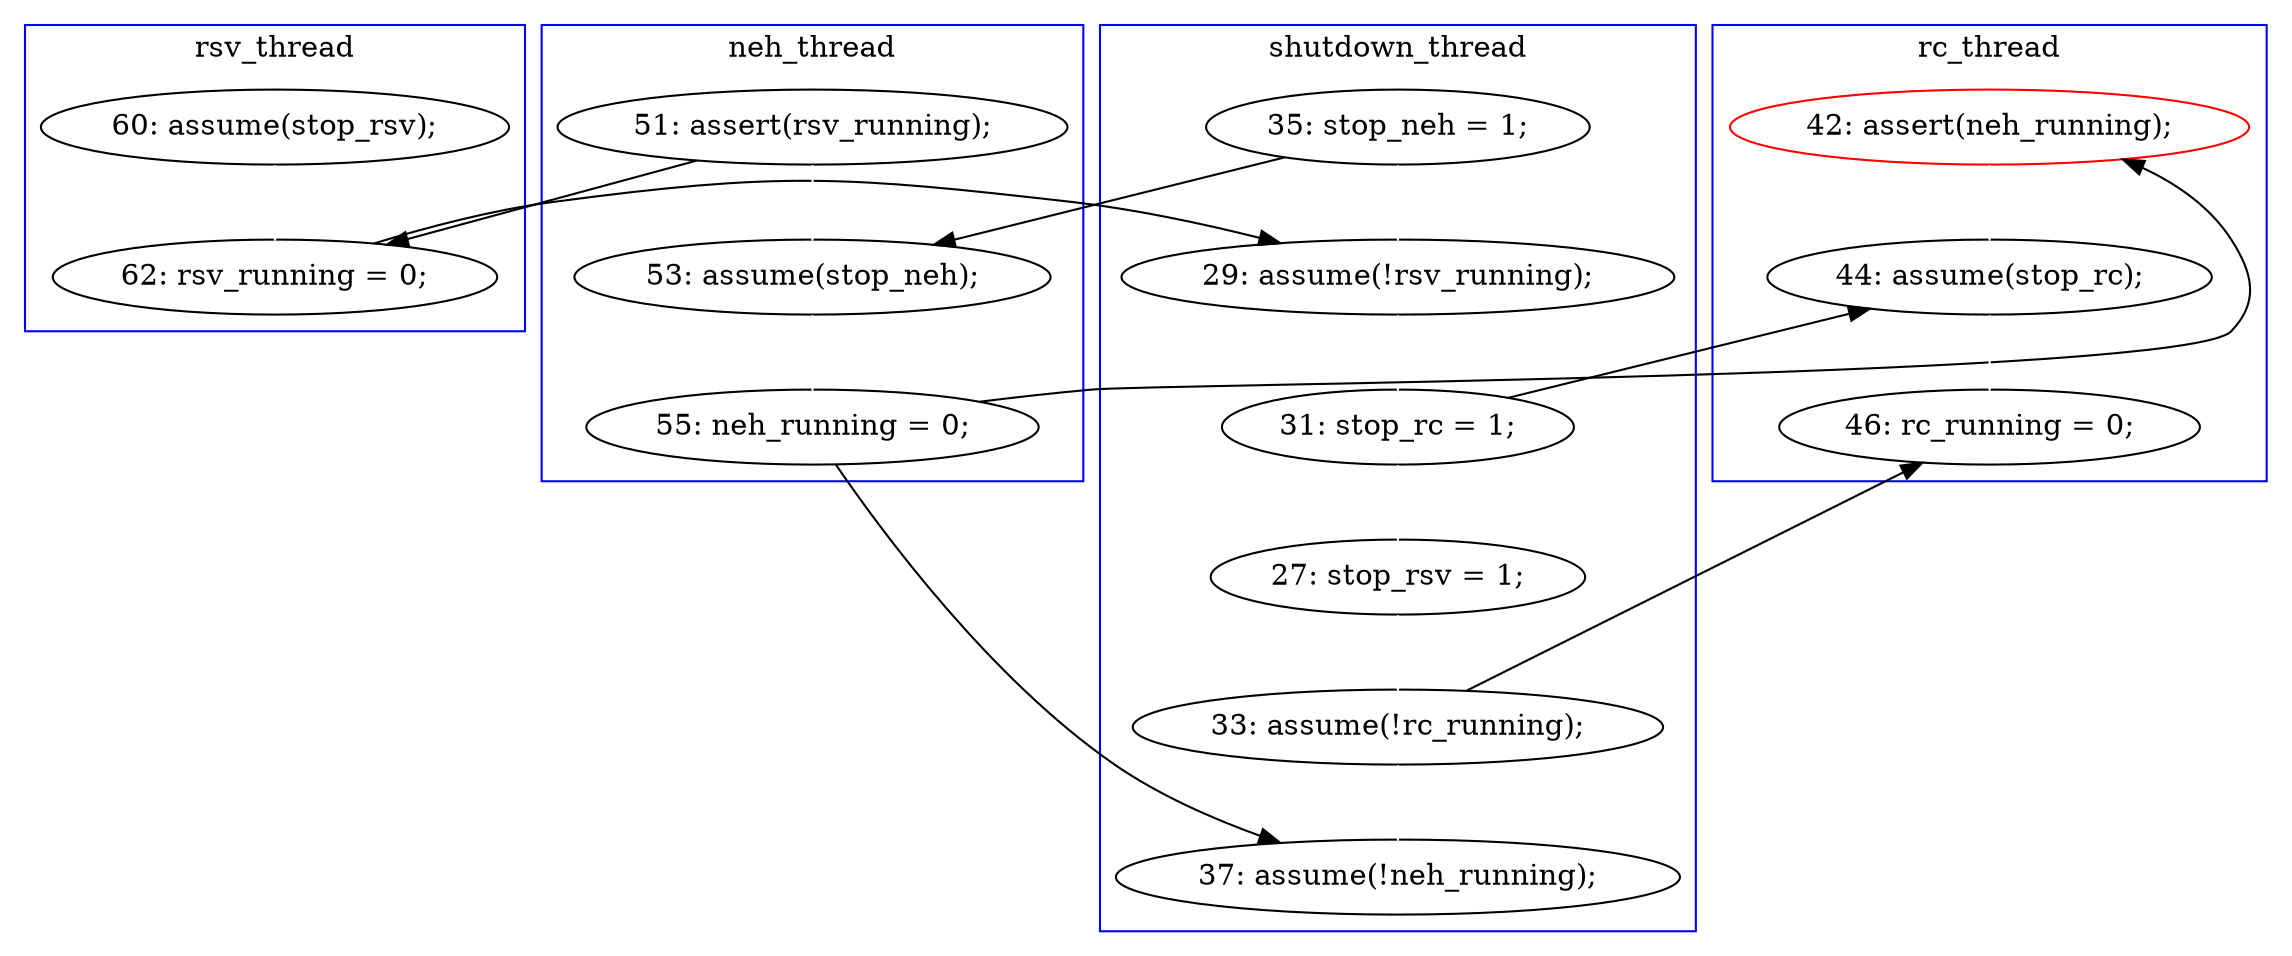 digraph Counterexample {
	22 -> 23 [color = black, style = solid, constraint = false]
	27 -> 29 [color = white, style = solid]
	16 -> 18 [color = white, style = solid]
	14 -> 16 [color = white, style = solid]
	24 -> 26 [color = white, style = solid]
	19 -> 34 [color = white, style = solid]
	24 -> 34 [color = black, style = solid, constraint = false]
	14 -> 22 [color = black, style = solid, constraint = false]
	21 -> 22 [color = white, style = solid]
	23 -> 24 [color = white, style = solid]
	34 -> 35 [color = white, style = solid]
	15 -> 16 [color = black, style = solid, constraint = false]
	18 -> 29 [color = black, style = solid, constraint = false]
	18 -> 19 [color = black, style = solid, constraint = false]
	26 -> 27 [color = white, style = solid]
	15 -> 23 [color = white, style = solid]
	27 -> 35 [color = black, style = solid, constraint = false]
	subgraph cluster4 {
		label = rsv_thread
		color = blue
		21  [label = "60: assume(stop_rsv);"]
		22  [label = "62: rsv_running = 0;"]
	}
	subgraph cluster1 {
		label = shutdown_thread
		color = blue
		29  [label = "37: assume(!neh_running);"]
		24  [label = "31: stop_rc = 1;"]
		26  [label = "27: stop_rsv = 1;"]
		15  [label = "35: stop_neh = 1;"]
		27  [label = "33: assume(!rc_running);"]
		23  [label = "29: assume(!rsv_running);"]
	}
	subgraph cluster2 {
		label = rc_thread
		color = blue
		35  [label = "46: rc_running = 0;"]
		19  [label = "42: assert(neh_running);", color = red]
		34  [label = "44: assume(stop_rc);"]
	}
	subgraph cluster3 {
		label = neh_thread
		color = blue
		16  [label = "53: assume(stop_neh);"]
		14  [label = "51: assert(rsv_running);"]
		18  [label = "55: neh_running = 0;"]
	}
}